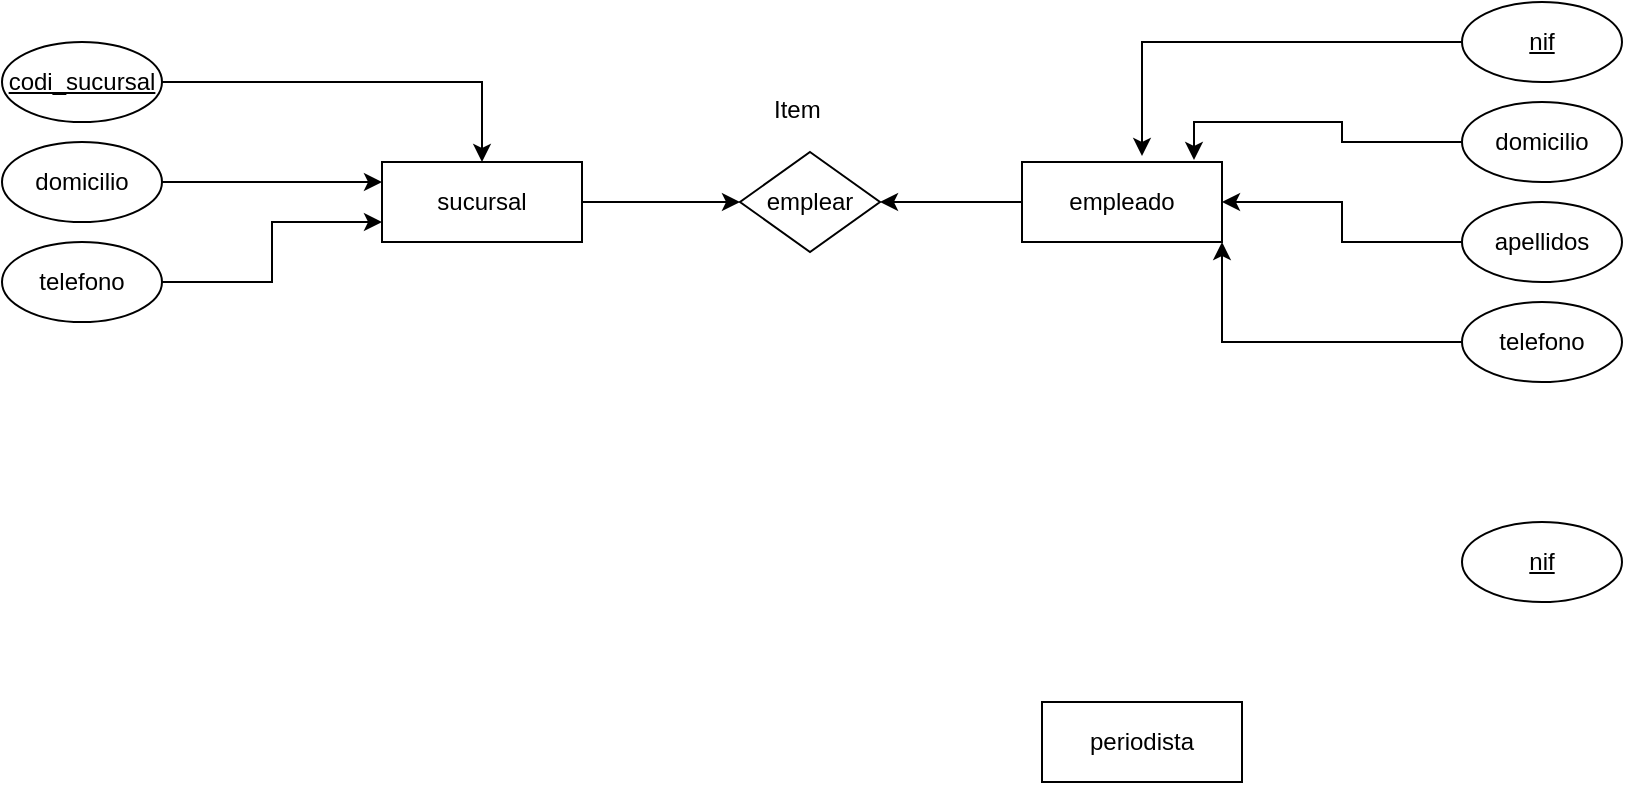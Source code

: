 <mxfile version="21.5.0" type="github">
  <diagram name="Página-1" id="cyzkMBp20CYqCV3QAqMq">
    <mxGraphModel dx="880" dy="484" grid="1" gridSize="10" guides="1" tooltips="1" connect="1" arrows="1" fold="1" page="1" pageScale="1" pageWidth="827" pageHeight="1169" math="0" shadow="0">
      <root>
        <mxCell id="0" />
        <mxCell id="1" parent="0" />
        <mxCell id="JGWcptgXxCTzTC1xXDNs-21" style="edgeStyle=orthogonalEdgeStyle;rounded=0;orthogonalLoop=1;jettySize=auto;html=1;entryX=0;entryY=0.5;entryDx=0;entryDy=0;" edge="1" parent="1" source="JGWcptgXxCTzTC1xXDNs-1" target="JGWcptgXxCTzTC1xXDNs-19">
          <mxGeometry relative="1" as="geometry" />
        </mxCell>
        <mxCell id="JGWcptgXxCTzTC1xXDNs-1" value="sucursal" style="whiteSpace=wrap;html=1;align=center;" vertex="1" parent="1">
          <mxGeometry x="200" y="140" width="100" height="40" as="geometry" />
        </mxCell>
        <mxCell id="JGWcptgXxCTzTC1xXDNs-7" style="edgeStyle=orthogonalEdgeStyle;rounded=0;orthogonalLoop=1;jettySize=auto;html=1;" edge="1" parent="1" source="JGWcptgXxCTzTC1xXDNs-2" target="JGWcptgXxCTzTC1xXDNs-1">
          <mxGeometry relative="1" as="geometry" />
        </mxCell>
        <mxCell id="JGWcptgXxCTzTC1xXDNs-2" value="codi_sucursal" style="ellipse;whiteSpace=wrap;html=1;align=center;fontStyle=4;" vertex="1" parent="1">
          <mxGeometry x="10" y="80" width="80" height="40" as="geometry" />
        </mxCell>
        <mxCell id="JGWcptgXxCTzTC1xXDNs-8" style="edgeStyle=orthogonalEdgeStyle;rounded=0;orthogonalLoop=1;jettySize=auto;html=1;entryX=0;entryY=0.25;entryDx=0;entryDy=0;" edge="1" parent="1" source="JGWcptgXxCTzTC1xXDNs-5" target="JGWcptgXxCTzTC1xXDNs-1">
          <mxGeometry relative="1" as="geometry" />
        </mxCell>
        <mxCell id="JGWcptgXxCTzTC1xXDNs-5" value="domicilio" style="ellipse;whiteSpace=wrap;html=1;align=center;" vertex="1" parent="1">
          <mxGeometry x="10" y="130" width="80" height="40" as="geometry" />
        </mxCell>
        <mxCell id="JGWcptgXxCTzTC1xXDNs-9" style="edgeStyle=orthogonalEdgeStyle;rounded=0;orthogonalLoop=1;jettySize=auto;html=1;entryX=0;entryY=0.75;entryDx=0;entryDy=0;" edge="1" parent="1" source="JGWcptgXxCTzTC1xXDNs-6" target="JGWcptgXxCTzTC1xXDNs-1">
          <mxGeometry relative="1" as="geometry" />
        </mxCell>
        <mxCell id="JGWcptgXxCTzTC1xXDNs-6" value="telefono" style="ellipse;whiteSpace=wrap;html=1;align=center;" vertex="1" parent="1">
          <mxGeometry x="10" y="180" width="80" height="40" as="geometry" />
        </mxCell>
        <mxCell id="JGWcptgXxCTzTC1xXDNs-20" style="edgeStyle=orthogonalEdgeStyle;rounded=0;orthogonalLoop=1;jettySize=auto;html=1;entryX=1;entryY=0.5;entryDx=0;entryDy=0;" edge="1" parent="1" source="JGWcptgXxCTzTC1xXDNs-10" target="JGWcptgXxCTzTC1xXDNs-19">
          <mxGeometry relative="1" as="geometry" />
        </mxCell>
        <mxCell id="JGWcptgXxCTzTC1xXDNs-10" value="empleado" style="whiteSpace=wrap;html=1;align=center;" vertex="1" parent="1">
          <mxGeometry x="520" y="140" width="100" height="40" as="geometry" />
        </mxCell>
        <mxCell id="JGWcptgXxCTzTC1xXDNs-15" style="edgeStyle=orthogonalEdgeStyle;rounded=0;orthogonalLoop=1;jettySize=auto;html=1;entryX=0.6;entryY=-0.075;entryDx=0;entryDy=0;entryPerimeter=0;" edge="1" parent="1" source="JGWcptgXxCTzTC1xXDNs-11" target="JGWcptgXxCTzTC1xXDNs-10">
          <mxGeometry relative="1" as="geometry" />
        </mxCell>
        <mxCell id="JGWcptgXxCTzTC1xXDNs-11" value="nif" style="ellipse;whiteSpace=wrap;html=1;align=center;fontStyle=4;" vertex="1" parent="1">
          <mxGeometry x="740" y="60" width="80" height="40" as="geometry" />
        </mxCell>
        <mxCell id="JGWcptgXxCTzTC1xXDNs-16" style="edgeStyle=orthogonalEdgeStyle;rounded=0;orthogonalLoop=1;jettySize=auto;html=1;entryX=0.86;entryY=-0.025;entryDx=0;entryDy=0;entryPerimeter=0;" edge="1" parent="1" source="JGWcptgXxCTzTC1xXDNs-12" target="JGWcptgXxCTzTC1xXDNs-10">
          <mxGeometry relative="1" as="geometry" />
        </mxCell>
        <mxCell id="JGWcptgXxCTzTC1xXDNs-12" value="domicilio" style="ellipse;whiteSpace=wrap;html=1;align=center;" vertex="1" parent="1">
          <mxGeometry x="740" y="110" width="80" height="40" as="geometry" />
        </mxCell>
        <mxCell id="JGWcptgXxCTzTC1xXDNs-17" style="edgeStyle=orthogonalEdgeStyle;rounded=0;orthogonalLoop=1;jettySize=auto;html=1;" edge="1" parent="1" source="JGWcptgXxCTzTC1xXDNs-13" target="JGWcptgXxCTzTC1xXDNs-10">
          <mxGeometry relative="1" as="geometry" />
        </mxCell>
        <mxCell id="JGWcptgXxCTzTC1xXDNs-13" value="apellidos" style="ellipse;whiteSpace=wrap;html=1;align=center;" vertex="1" parent="1">
          <mxGeometry x="740" y="160" width="80" height="40" as="geometry" />
        </mxCell>
        <mxCell id="JGWcptgXxCTzTC1xXDNs-18" style="edgeStyle=orthogonalEdgeStyle;rounded=0;orthogonalLoop=1;jettySize=auto;html=1;entryX=1;entryY=1;entryDx=0;entryDy=0;" edge="1" parent="1" source="JGWcptgXxCTzTC1xXDNs-14" target="JGWcptgXxCTzTC1xXDNs-10">
          <mxGeometry relative="1" as="geometry" />
        </mxCell>
        <mxCell id="JGWcptgXxCTzTC1xXDNs-14" value="telefono" style="ellipse;whiteSpace=wrap;html=1;align=center;" vertex="1" parent="1">
          <mxGeometry x="740" y="210" width="80" height="40" as="geometry" />
        </mxCell>
        <mxCell id="JGWcptgXxCTzTC1xXDNs-19" value="emplear" style="shape=rhombus;perimeter=rhombusPerimeter;whiteSpace=wrap;html=1;align=center;" vertex="1" parent="1">
          <mxGeometry x="379" y="135" width="70" height="50" as="geometry" />
        </mxCell>
        <mxCell id="JGWcptgXxCTzTC1xXDNs-22" value="Item" style="text;strokeColor=none;fillColor=none;spacingLeft=4;spacingRight=4;overflow=hidden;rotatable=0;points=[[0,0.5],[1,0.5]];portConstraint=eastwest;fontSize=12;whiteSpace=wrap;html=1;" vertex="1" parent="1">
          <mxGeometry x="390" y="100" width="40" height="30" as="geometry" />
        </mxCell>
        <mxCell id="JGWcptgXxCTzTC1xXDNs-24" value="periodista" style="whiteSpace=wrap;html=1;align=center;" vertex="1" parent="1">
          <mxGeometry x="530" y="410" width="100" height="40" as="geometry" />
        </mxCell>
        <mxCell id="JGWcptgXxCTzTC1xXDNs-25" value="nif" style="ellipse;whiteSpace=wrap;html=1;align=center;fontStyle=4;" vertex="1" parent="1">
          <mxGeometry x="740" y="320" width="80" height="40" as="geometry" />
        </mxCell>
      </root>
    </mxGraphModel>
  </diagram>
</mxfile>
